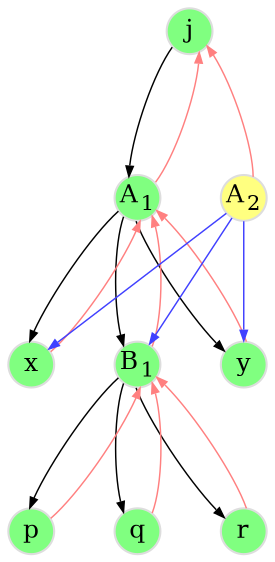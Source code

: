 digraph d {
	graph [
		rankdir="TB"
		bgcolor="white"
		color="white"
		nodesep="0.4"
		ranksep="0.8"
	];

	node [
		fontsize="12"
		style="solid"
		width="0.3"
		height="0.3"
		fixedsize="true"
		penwidth="1.0"
		color="#DDDDDD"
	];

	edge [
		penwidth="0.7"
		color="#000000"
		arrowsize="0.5"
	];


	j  [ label=<j>             style="filled" fillcolor="#80ff80" ];
	a1 [ label=<A<SUB>1</SUB>> style="filled" fillcolor="#80ff80" ];
	x  [ label=<x>             style="filled" fillcolor="#80ff80" ];
	b1 [ label=<B<SUB>1</SUB>> style="filled" fillcolor="#80ff80" ];
	y  [ label=<y>             style="filled" fillcolor="#80ff80" ];
	p  [ label=<p>             style="filled" fillcolor="#80ff80" ];
	q  [ label=<q>             style="filled" fillcolor="#80ff80" ];
	r  [ label=<r>             style="filled" fillcolor="#80ff80" ];
	a2 [ label=<A<SUB>2</SUB>> style="filled" fillcolor="#ffff80" ];

	j  -> a1;
	a1 -> j   [ color="#ff8080" ];
	a1 -> x;
	x  -> a1  [ color="#ff8080" ];
	a1 -> b1;
	b1 -> a1  [ color="#ff8080" ];
	a1 -> y;
	y  -> a1  [ color="#ff8080" ];
	b1 -> p;
	p  -> b1  [ color="#ff8080" ];
	b1 -> q;
	q  -> b1  [ color="#ff8080" ];
	b1 -> r;
	r  -> b1  [ color="#ff8080" ];

	j -> a2 [ style=invis ];

	a2 -> j  [ color="#ff8080"     ];
	a2 -> x  [ color="#4040ff" constraint=false ];
	a2 -> b1 [ color="#4040ff" constraint=false ];
	a2 -> y  [ color="#4040ff" constraint=false ];
}

